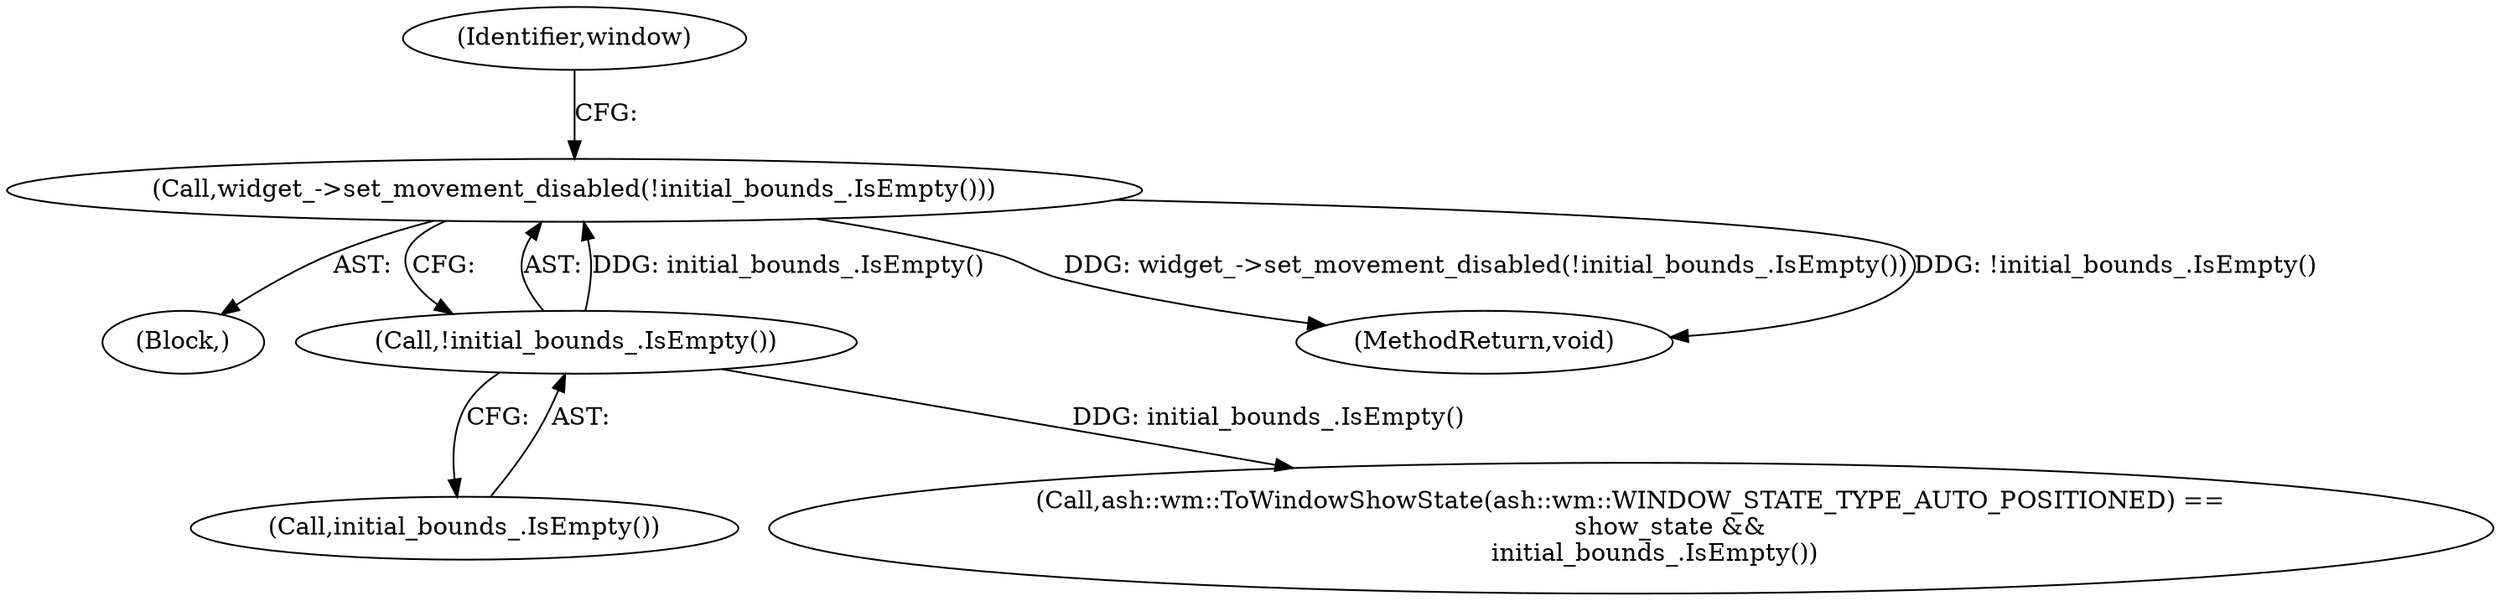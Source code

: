 digraph "0_Chrome_05c619eb6e7dac046afc72c0d5381856f87fb421@API" {
"1000179" [label="(Call,widget_->set_movement_disabled(!initial_bounds_.IsEmpty()))"];
"1000180" [label="(Call,!initial_bounds_.IsEmpty())"];
"1000181" [label="(Call,initial_bounds_.IsEmpty())"];
"1000180" [label="(Call,!initial_bounds_.IsEmpty())"];
"1000184" [label="(Identifier,window)"];
"1000207" [label="(Call,ash::wm::ToWindowShowState(ash::wm::WINDOW_STATE_TYPE_AUTO_POSITIONED) ==\n          show_state &&\n      initial_bounds_.IsEmpty())"];
"1000104" [label="(Block,)"];
"1000179" [label="(Call,widget_->set_movement_disabled(!initial_bounds_.IsEmpty()))"];
"1000232" [label="(MethodReturn,void)"];
"1000179" -> "1000104"  [label="AST: "];
"1000179" -> "1000180"  [label="CFG: "];
"1000180" -> "1000179"  [label="AST: "];
"1000184" -> "1000179"  [label="CFG: "];
"1000179" -> "1000232"  [label="DDG: widget_->set_movement_disabled(!initial_bounds_.IsEmpty())"];
"1000179" -> "1000232"  [label="DDG: !initial_bounds_.IsEmpty()"];
"1000180" -> "1000179"  [label="DDG: initial_bounds_.IsEmpty()"];
"1000180" -> "1000181"  [label="CFG: "];
"1000181" -> "1000180"  [label="AST: "];
"1000180" -> "1000207"  [label="DDG: initial_bounds_.IsEmpty()"];
}
